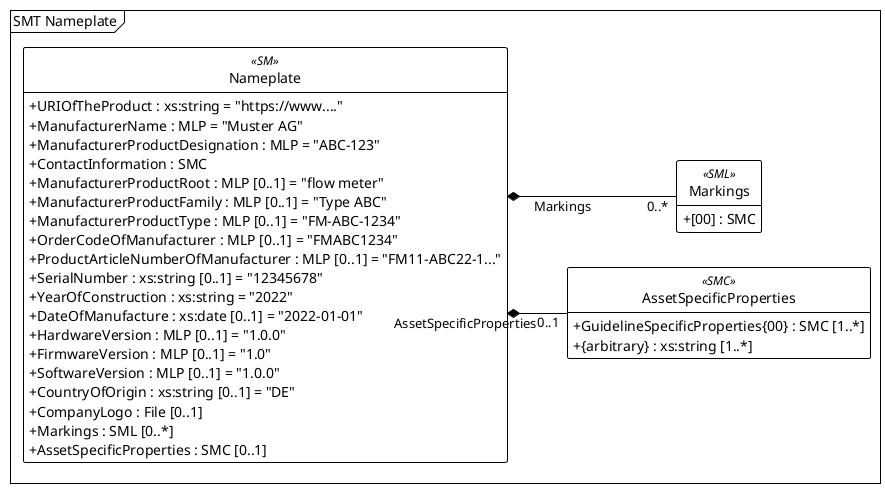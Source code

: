 @startuml
!theme plain
left to right direction
hide class circle
hide class methods
skinparam classAttributeIconSize 0
' skinparam linetype polyline
skinparam linetype ortho

mainframe SMT Nameplate

class "Nameplate" as ID00000001 <<SM>> {
  +URIOfTheProduct : xs:string = "https://www...."
  +ManufacturerName : MLP = "Muster AG"
  +ManufacturerProductDesignation : MLP = "ABC-123"
  +ContactInformation : SMC
  +ManufacturerProductRoot : MLP [0..1] = "flow meter"
  +ManufacturerProductFamily : MLP [0..1] = "Type ABC"
  +ManufacturerProductType : MLP [0..1] = "FM-ABC-1234"
  +OrderCodeOfManufacturer : MLP [0..1] = "FMABC1234"
  +ProductArticleNumberOfManufacturer : MLP [0..1] = "FM11-ABC22-1..."
  +SerialNumber : xs:string [0..1] = "12345678"
  +YearOfConstruction : xs:string = "2022"
  +DateOfManufacture : xs:date [0..1] = "2022-01-01"
  +HardwareVersion : MLP [0..1] = "1.0.0"
  +FirmwareVersion : MLP [0..1] = "1.0"
  +SoftwareVersion : MLP [0..1] = "1.0.0"
  +CountryOfOrigin : xs:string [0..1] = "DE"
  +CompanyLogo : File [0..1]
  +Markings : SML [0..*]
  +AssetSpecificProperties : SMC [0..1]
}

class "Markings" as ID00000002 <<SML>> {
  +[00] : SMC
}

class "AssetSpecificProperties" as ID00000003 <<SMC>> {
  +GuidelineSpecificProperties{00} : SMC [1..*]
  +{arbitrary} : xs:string [1..*]
}

ID00000001 *-- "0..*" ID00000002 : "Markings"
ID00000001 *-- "0..1" ID00000003 : "AssetSpecificProperties"
@enduml
